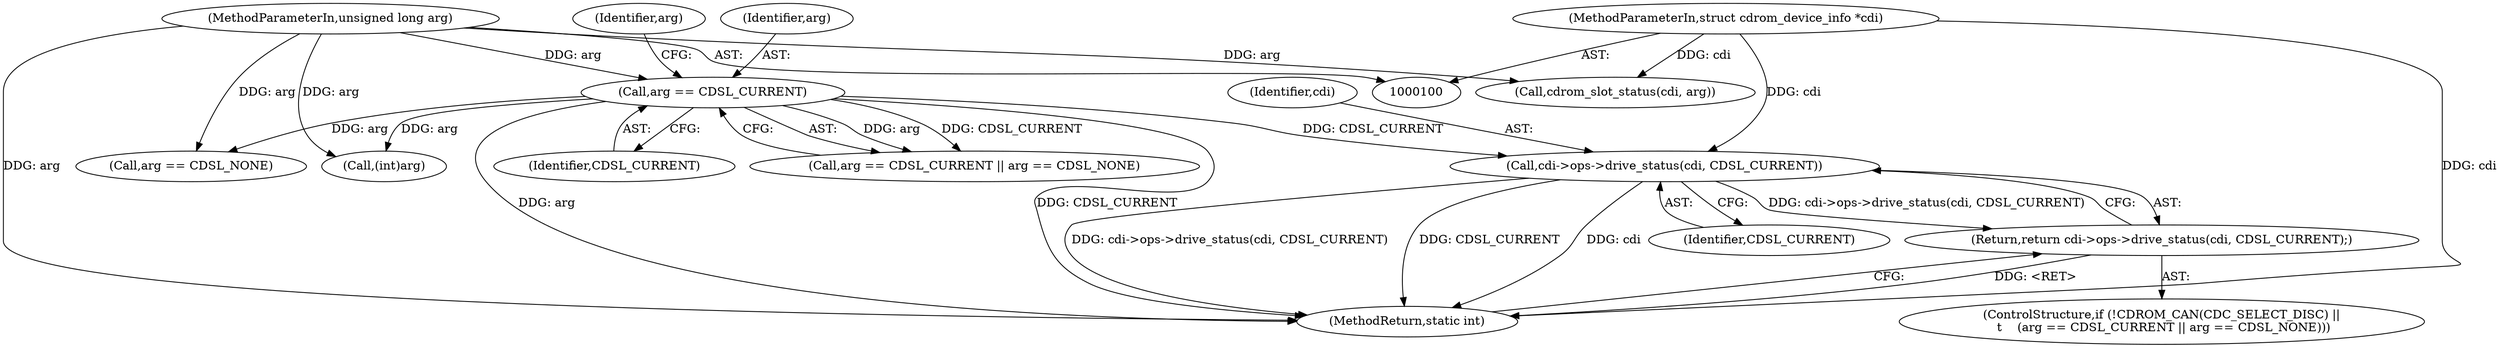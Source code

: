 digraph "0_linux_8f3fafc9c2f0ece10832c25f7ffcb07c97a32ad4@pointer" {
"1000132" [label="(Call,cdi->ops->drive_status(cdi, CDSL_CURRENT))"];
"1000101" [label="(MethodParameterIn,struct cdrom_device_info *cdi)"];
"1000125" [label="(Call,arg == CDSL_CURRENT)"];
"1000102" [label="(MethodParameterIn,unsigned long arg)"];
"1000131" [label="(Return,return cdi->ops->drive_status(cdi, CDSL_CURRENT);)"];
"1000102" [label="(MethodParameterIn,unsigned long arg)"];
"1000133" [label="(Identifier,cdi)"];
"1000132" [label="(Call,cdi->ops->drive_status(cdi, CDSL_CURRENT))"];
"1000125" [label="(Call,arg == CDSL_CURRENT)"];
"1000124" [label="(Call,arg == CDSL_CURRENT || arg == CDSL_NONE)"];
"1000129" [label="(Identifier,arg)"];
"1000119" [label="(ControlStructure,if (!CDROM_CAN(CDC_SELECT_DISC) ||\n \t    (arg == CDSL_CURRENT || arg == CDSL_NONE)))"];
"1000128" [label="(Call,arg == CDSL_NONE)"];
"1000147" [label="(Call,cdrom_slot_status(cdi, arg))"];
"1000137" [label="(Call,(int)arg)"];
"1000127" [label="(Identifier,CDSL_CURRENT)"];
"1000131" [label="(Return,return cdi->ops->drive_status(cdi, CDSL_CURRENT);)"];
"1000101" [label="(MethodParameterIn,struct cdrom_device_info *cdi)"];
"1000150" [label="(MethodReturn,static int)"];
"1000134" [label="(Identifier,CDSL_CURRENT)"];
"1000126" [label="(Identifier,arg)"];
"1000132" -> "1000131"  [label="AST: "];
"1000132" -> "1000134"  [label="CFG: "];
"1000133" -> "1000132"  [label="AST: "];
"1000134" -> "1000132"  [label="AST: "];
"1000131" -> "1000132"  [label="CFG: "];
"1000132" -> "1000150"  [label="DDG: cdi->ops->drive_status(cdi, CDSL_CURRENT)"];
"1000132" -> "1000150"  [label="DDG: CDSL_CURRENT"];
"1000132" -> "1000150"  [label="DDG: cdi"];
"1000132" -> "1000131"  [label="DDG: cdi->ops->drive_status(cdi, CDSL_CURRENT)"];
"1000101" -> "1000132"  [label="DDG: cdi"];
"1000125" -> "1000132"  [label="DDG: CDSL_CURRENT"];
"1000101" -> "1000100"  [label="AST: "];
"1000101" -> "1000150"  [label="DDG: cdi"];
"1000101" -> "1000147"  [label="DDG: cdi"];
"1000125" -> "1000124"  [label="AST: "];
"1000125" -> "1000127"  [label="CFG: "];
"1000126" -> "1000125"  [label="AST: "];
"1000127" -> "1000125"  [label="AST: "];
"1000129" -> "1000125"  [label="CFG: "];
"1000124" -> "1000125"  [label="CFG: "];
"1000125" -> "1000150"  [label="DDG: CDSL_CURRENT"];
"1000125" -> "1000150"  [label="DDG: arg"];
"1000125" -> "1000124"  [label="DDG: arg"];
"1000125" -> "1000124"  [label="DDG: CDSL_CURRENT"];
"1000102" -> "1000125"  [label="DDG: arg"];
"1000125" -> "1000128"  [label="DDG: arg"];
"1000125" -> "1000137"  [label="DDG: arg"];
"1000102" -> "1000100"  [label="AST: "];
"1000102" -> "1000150"  [label="DDG: arg"];
"1000102" -> "1000128"  [label="DDG: arg"];
"1000102" -> "1000137"  [label="DDG: arg"];
"1000102" -> "1000147"  [label="DDG: arg"];
"1000131" -> "1000119"  [label="AST: "];
"1000150" -> "1000131"  [label="CFG: "];
"1000131" -> "1000150"  [label="DDG: <RET>"];
}
